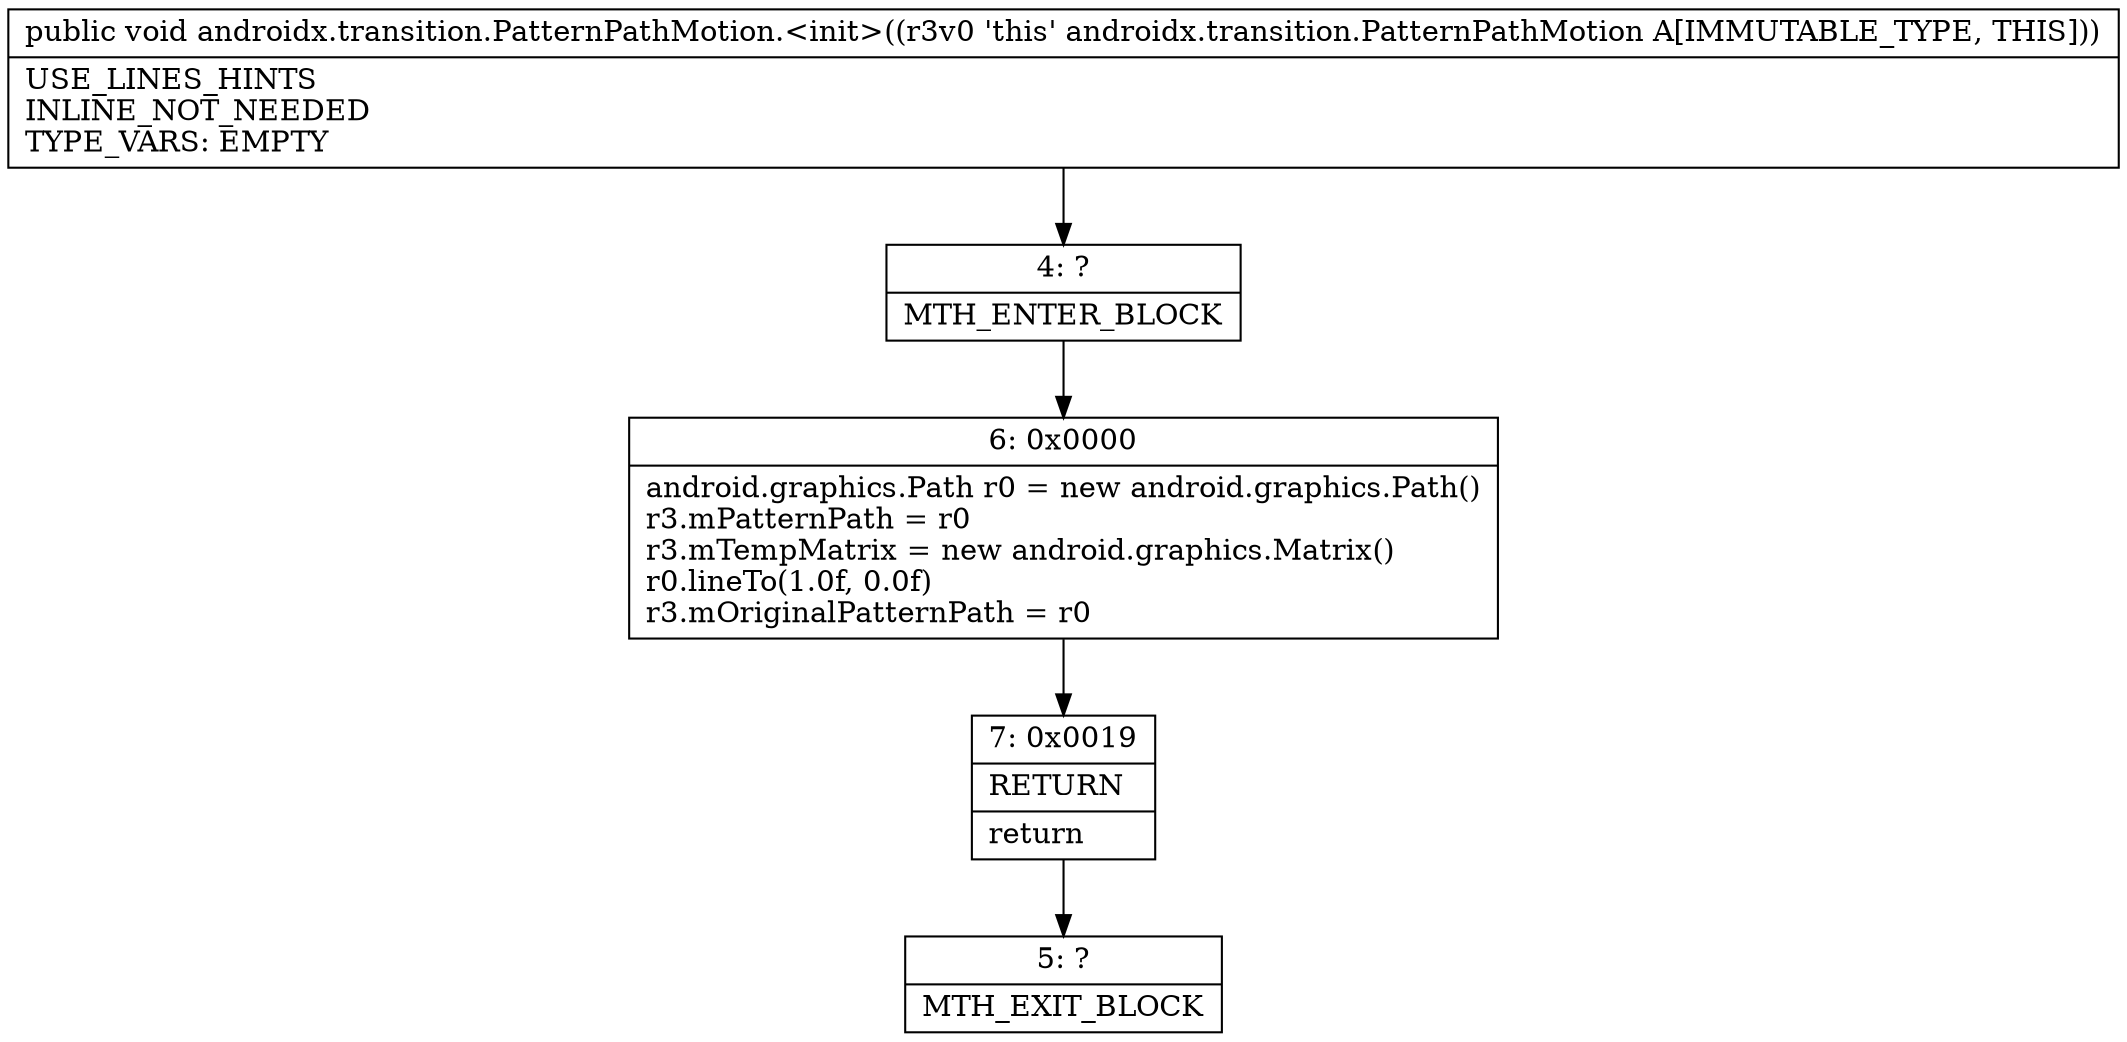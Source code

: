 digraph "CFG forandroidx.transition.PatternPathMotion.\<init\>()V" {
Node_4 [shape=record,label="{4\:\ ?|MTH_ENTER_BLOCK\l}"];
Node_6 [shape=record,label="{6\:\ 0x0000|android.graphics.Path r0 = new android.graphics.Path()\lr3.mPatternPath = r0\lr3.mTempMatrix = new android.graphics.Matrix()\lr0.lineTo(1.0f, 0.0f)\lr3.mOriginalPatternPath = r0\l}"];
Node_7 [shape=record,label="{7\:\ 0x0019|RETURN\l|return\l}"];
Node_5 [shape=record,label="{5\:\ ?|MTH_EXIT_BLOCK\l}"];
MethodNode[shape=record,label="{public void androidx.transition.PatternPathMotion.\<init\>((r3v0 'this' androidx.transition.PatternPathMotion A[IMMUTABLE_TYPE, THIS]))  | USE_LINES_HINTS\lINLINE_NOT_NEEDED\lTYPE_VARS: EMPTY\l}"];
MethodNode -> Node_4;Node_4 -> Node_6;
Node_6 -> Node_7;
Node_7 -> Node_5;
}

